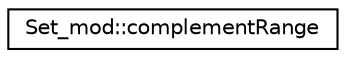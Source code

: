 digraph "Graphical Class Hierarchy"
{
 // LATEX_PDF_SIZE
  edge [fontname="Helvetica",fontsize="10",labelfontname="Helvetica",labelfontsize="10"];
  node [fontname="Helvetica",fontsize="10",shape=record];
  rankdir="LR";
  Node0 [label="Set_mod::complementRange",height=0.2,width=0.4,color="black", fillcolor="white", style="filled",URL="$interfaceSet__mod_1_1complementRange.html",tooltip="Generate and return an array whose elements are the values in the range lower:upper that are not in S..."];
}
